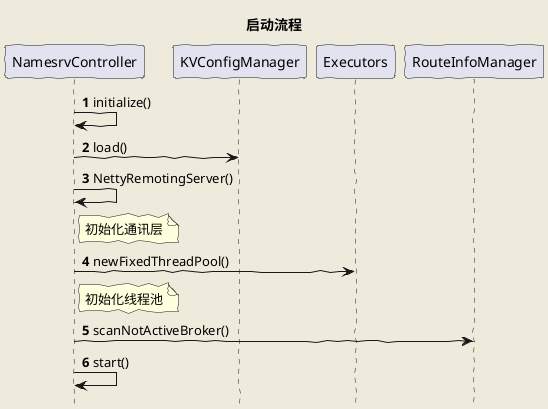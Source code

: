 @startuml
hide footbox
title 启动流程
autonumber
skinparam backgroundColor #EEEBDC
skinparam handwritten true

NamesrvController -> NamesrvController: initialize()
NamesrvController -> KVConfigManager: load()
NamesrvController -> NamesrvController: NettyRemotingServer()
note right NamesrvController: 初始化通讯层
NamesrvController -> Executors: newFixedThreadPool()
note right NamesrvController: 初始化线程池
NamesrvController -> RouteInfoManager: scanNotActiveBroker()
NamesrvController -> NamesrvController: start()

@enduml